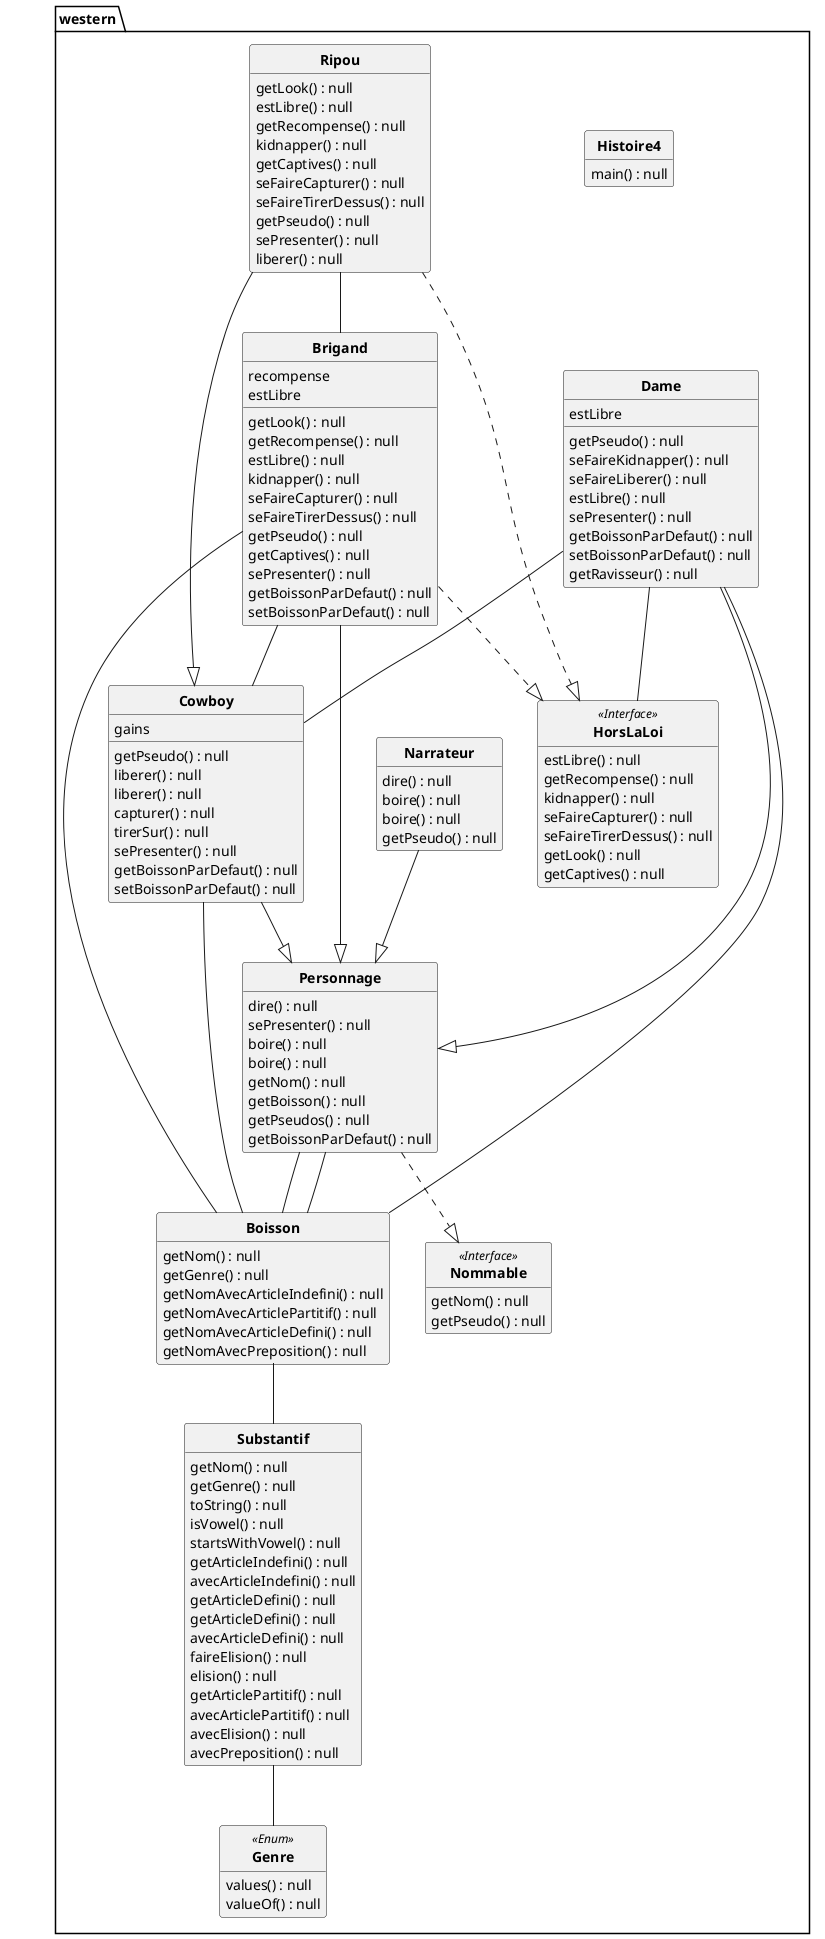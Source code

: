 @startuml
'https://plantuml.com/class-diagram
skinparam style strictuml
skinparam classAttributeIconSize 0
skinparam classFontStyle Bold

hide empty members

package western{
class Boisson{
	getNom() : null
	getGenre() : null
	getNomAvecArticleIndefini() : null
	getNomAvecArticlePartitif() : null
	getNomAvecArticleDefini() : null
	getNomAvecPreposition() : null
}
class Brigand{
	recompense
	estLibre
	getLook() : null
	getRecompense() : null
	estLibre() : null
	kidnapper() : null
	seFaireCapturer() : null
	seFaireTirerDessus() : null
	getPseudo() : null
	getCaptives() : null
	sePresenter() : null
	getBoissonParDefaut() : null
	setBoissonParDefaut() : null
}
class Cowboy{
	gains
	getPseudo() : null
	liberer() : null
	liberer() : null
	capturer() : null
	tirerSur() : null
	sePresenter() : null
	getBoissonParDefaut() : null
	setBoissonParDefaut() : null
}
class Dame{
	estLibre
	getPseudo() : null
	seFaireKidnapper() : null
	seFaireLiberer() : null
	estLibre() : null
	sePresenter() : null
	getBoissonParDefaut() : null
	setBoissonParDefaut() : null
	getRavisseur() : null
}
class Genre <<Enum>>{
	values() : null
	valueOf() : null
}
class Histoire4{
	main() : null
}
class HorsLaLoi <<Interface>>{
	estLibre() : null
	getRecompense() : null
	kidnapper() : null
	seFaireCapturer() : null
	seFaireTirerDessus() : null
	getLook() : null
	getCaptives() : null
}
class Narrateur{
	dire() : null
	boire() : null
	boire() : null
	getPseudo() : null
}
class Nommable <<Interface>>{
	getNom() : null
	getPseudo() : null
}
class Personnage{
	dire() : null
	sePresenter() : null
	boire() : null
	boire() : null
	getNom() : null
	getBoisson() : null
	getPseudos() : null
	getBoissonParDefaut() : null
}
class Ripou{
	getLook() : null
	estLibre() : null
	getRecompense() : null
	kidnapper() : null
	getCaptives() : null
	seFaireCapturer() : null
	seFaireTirerDessus() : null
	getPseudo() : null
	sePresenter() : null
	liberer() : null
}
class Substantif{
	getNom() : null
	getGenre() : null
	toString() : null
	isVowel() : null
	startsWithVowel() : null
	getArticleIndefini() : null
	avecArticleIndefini() : null
	getArticleDefini() : null
	getArticleDefini() : null
	avecArticleDefini() : null
	faireElision() : null
	elision() : null
	getArticlePartitif() : null
	avecArticlePartitif() : null
	avecElision() : null
	avecPreposition() : null
}

Boisson -- Substantif
Brigand -- Cowboy
Brigand -- Boisson
Brigand --|> Personnage
Brigand ..|> HorsLaLoi
Cowboy -- Boisson
Cowboy --|> Personnage
Dame -- Cowboy
Dame -- HorsLaLoi
Dame -- Boisson
Dame --|> Personnage
Narrateur --|> Personnage
Personnage -- Boisson
Personnage -- Boisson
Personnage ..|> Nommable
Ripou -- Brigand
Ripou --|> Cowboy
Ripou ..|> HorsLaLoi
Substantif -- Genre
}
@enduml